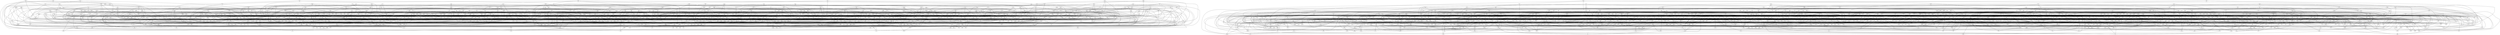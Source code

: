 graph {
bdq  -- { hfr lnm }
rfq  -- { jph lqj zrv }
vnm  -- { zkl bvx vcx vqt lzp }
ptj  -- { pqq }
vvq  -- { tkd xxt }
kqb  -- { xmj }
gdh  -- { lzf qmj vgn frn }
gsj  -- { ttz pns }
jfk  -- { pfp xbf dqp }
scc  -- { xzd kzb czs }
fft  -- { ggl jzl fvv }
rzx  -- { jqt }
mqn  -- { jtb xbl }
svf  -- { xpq zvv fpj fkv }
mgd  -- { kxn }
vzt  -- { dmx mpp fxf bss flr }
rnh  -- { sjv hlm vsf gnj mbz }
rdn  -- { crr dzr ljz }
pjh  -- { lhj jlj }
cgx  -- { vqb gdm vzs jdg }
dtb  -- { lkk hqf zqn }
pbb  -- { dtp cdp lfp }
pvv  -- { jzd tjz }
qnk  -- { hzp }
kxr  -- { kqz gpx }
vcr  -- { hld cns mhx vtd }
hrk  -- { rjf pmv fcb }
jpt  -- { nfg }
znb  -- { gsc fcv }
tnc  -- { snk rck smc lbj xlg }
rmr  -- { jhq tph pbk dbp kmz }
drr  -- { fgm sqq }
dbp  -- { mzp }
vfl  -- { dtp mpz lnv vpl dnk }
cph  -- { dmv }
jhq  -- { rsl xhm dnh }
vhr  -- { djz }
tqx  -- { pjh qtz mzp }
dzx  -- { fzl }
bkn  -- { llf vpl tkd }
qcd  -- { zpt }
ddx  -- { rjq rct }
msb  -- { pxx fvv }
psn  -- { spd vcn bjn zzh dlg }
sdm  -- { gdh xhs mqg hbq pjn lhv }
ppx  -- { bqg hkk glj qzh }
ksm  -- { hjc }
csd  -- { rsl tnn tlb }
kqz  -- { ssq }
hfd  -- { xhc vjj xpb trh }
bsk  -- { vqf klq rlk rzn rnn }
vnq  -- { mzc nrz }
mlj  -- { qkp }
fzr  -- { fzl qgh grd dbn }
xzz  -- { vtr }
qmp  -- { slt pvm zsz }
xgm  -- { ppz }
vhz  -- { ndf }
//tjz  -- { vph }
cbv  -- { vng vrl ncg kdt }
rbd  -- { xhd fqn xkz tfk }
jqs  -- { kxg }
dzj  -- { zgj }
sqq  -- { kxn xgd qqr }
pvz  -- { vph ssx }
qbs  -- { xqt xmg jdp }
fxf  -- { hxh lzq }
zgr  -- { tpd qvc glj ckn }
dkl  -- { jhz bss qsz }
trr  -- { sjh qgg djt xgm }
knp  -- { tlm lxh }
dgr  -- { mgp }
xgp  -- { dbl szm jvc }
zqz  -- { dxr pts chl }
qhz  -- { hgt kgv xhd rjm }
vkl  -- { qgm rzm slb rxh }
jrn  -- { vzq }
grl  -- { grb qrx hbq fkt }
bmf  -- { znz mqv }
zhq  -- { xrh clp }
mgp  -- { fsz }
pdf  -- { kxl plc }
kkf  -- { tmk hrp hqf xbk dkq }
fnt  -- { gvf }
bmt  -- { vgp hqx vqq }
crh  -- { sbm tkd }
qvp  -- { lvt fdv mkb }
zgq  -- { hxh qst dss }
bzv  -- { dcg jdp qps kxl }
thk  -- { hpk }
pfp  -- { xdc }
qtf  -- { znk nsv gfh }
dmb  -- { pdc dqs pqb czn }
qmb  -- { tmq }
vgc  -- { zmg znh dbn zrk }
fpf  -- { gkh zfz qcx }
xll  -- { mlj jzr djr }
bxk  -- { vfs djt }
rmn  -- { qlv }
frr  -- { jvm xzp crl kxf }
lfl  -- { mvq xsc nln }
xts  -- { thh }
fbj  -- { ctq }
hkf  -- { sqg }
flk  -- { xzs jhf }
jll  -- { gnz dfd }
fxd  -- { nrz }
dkj  -- { lpr }
nsz  -- { sqp zjf jtb tnb }
cvm  -- { jtt bsp }
njk  -- { jbd lxh mjm }
kmz  -- { gfl }
qzq  -- { qzj vhr }
trq  -- { jvc }
qmt  -- { jfj vqr bjl }
slv  -- { xzd }
bph  -- { cfj tmq }
kpg  -- { vsx jdp jpt }
gkl  -- { cnn lfv }
msn  -- { znd csv hmg }
vbp  -- { jhn bcq hmd }
slq  -- { xfl sqg sgb }
ktt  -- { jjg }
zhk  -- { ggn lvs }
ncr  -- { knd nkl hfr tzg }
glt  -- { gsj jlp bcn ltd hfd rjq snt }
qkf  -- { qlv tkg hlx qqn }
klt  -- { crr tbd ssq }
dfm  -- { smb bjb }
jdg  -- { ndf txm vfx }
kff  -- { mpp hbz sjh kkg }
brm  -- { ssl kxg crr }
ssl  -- { zpt }
cml  -- { ggf pts lvm }
sdf  -- { gfp xlg jdf }
szq  -- { vfs vsx }
tkz  -- { kpg cfj rtz jmj }
jph  -- { jcj }
qmv  -- { szq zvv }
djv  -- { rgg zlc }
lfp  -- { srq rfs }
ttm  -- { vgn lhh }
mhg  -- { bps jdf ggl bcn }
fhm  -- { hlh nfv jzr hrp jxh }
ggr  -- { lgz qlc nvd tkg dnh }
rvq  -- { nlb crq }
ptc  -- { fms kqr }
pph  -- { rgc vls zmg zqz }
kjl  -- { bcq }
kgm  -- { pzf }
gsc  -- { hqc }
sqt  -- { vqq qck klt znk slr fdv }
kqr  -- { jmz }
hfx  -- { mqv jrn }
jtb  -- { tcs }
gqr  -- { ljq zvs xzq kmv }
ttl  -- { qbj glm dzc djv }
vgg  -- { qtf pph }
hdj  -- { kpf gkt pgf lzq }
fcb  -- { pxx lcs }
qgn  -- { tcs }
vdg  -- { zrt }
sxh  -- { fbc xdm gdd }
drj  -- { txm fnm gdm }
xqf  -- { vpl brj tmk drz }
zdl  -- { mmj }
glr  -- { ggf }
xjf  -- { tnt cnz ltd }
nbt  -- { ffh jcm }
hpv  -- { cps }
bfh  -- { fls lqj }
fbz  -- { xzs }
ccn  -- { gql dkq jhf }
dhj  -- { dnv cbp }
lpr  -- { hlx }
lqt  -- { fjr phn thk }
vpl  -- { kqr }
pdd  -- { qlc zpn kcq zkd }
ldh  -- { rdq fhc }
xzp  -- { pdc pqq }
phn  -- { mpz jhf }
zvt  -- { mtk txm tjt }
lfs  -- { kkg }
vxd  -- { jkd mqn lzf }
kmv  -- { hlm cnn jnz xxt }
gfl  -- { xbl hmg jgl }
tfx  -- { qzr lgm cph vgr }
ccz  -- { mcg bbg }
hvh  -- { qps }
hrp  -- { bsl jcj }
gxd  -- { cvf skx }
lsl  -- { brr }
qdh  -- { vkn cfg }
zxx  -- { bbd gvv hpv lzp xsc }
fpv  -- { fdd sbh nvr }
nfg  -- { tcf }
zkf  -- { bct }
tzg  -- { bjb dnh dkj }
kbr  -- { tsc nkx zst znd xhm }
ppr  -- { nrp hqb smf bbg }
kjs  -- { rjm vfx jlm }
jtn  -- { xgc }
fzs  -- { npc hcp szc }
slr  -- { bfg xsj dlg gdd }
vkx  -- { qmd zdh xgm xgv qnd }
rvf  -- { hbl cps jhs dtg }
kfz  -- { svf rzx jrn tnb }
dfd  -- { cfc }
vgk  -- { pqp }
zdm  -- { jgl tcr }
hvl  -- { zxt }
ztp  -- { zgj ltp hgm }
xjq  -- { plc pvz hbb sbg gkt }
vkc  -- { qmb mgp fpj }
zrv  -- { sbm }
cxl  -- { mpm tcs }
xhp  -- { vgr qlv lxp hld }
cxf  -- { jhn flr jqj }
ctq  -- { qqr fhh }
qsj  -- { stm mzc kks qgn }
pxv  -- { zfz mrv }
sqd  -- { vsx hlx hnc pdh }
zjf  -- { mtc }
sxj  -- { mmg mjj ksd hfx kdt }
msm  -- { cps gpq lmd mjp }
ghz  -- { ksr dkc zdf bqg fxf }
vzs  -- { vqb kxf }
vxp  -- { hjc ksn }
lgg  -- { llp crl }
vhv  -- { vqq gsc qrd }
jqq  -- { kjp jcm nxk rrn }
gxn  -- { cdp brr }
vdl  -- { ktl bmd djb }
jkx  -- { hvb xjb bqm fbp dmf }
qgm  -- { hnp }
rgj  -- { ktl dhj ncv }
kpn  -- { jrb cfc }
dgm  -- { vvh mxp drt }
bgj  -- { glr crh zvt vqg }
rrl  -- { jbm zzp rss ngf }
hmf  -- { pnv bjl trf qgc }
nvc  -- { bmd }
cvn  -- { gmx mtk }
hlh  -- { dtp }
jfv  -- { dqv jhm ckn gqk sks llz }
vqx  -- { rjp pzf pns ccn }
zvz  -- { lcg cng csj czm }
ztn  -- { jbd xsb vxp }
nlb  -- { rhr pjg }
fqm  -- { ggn kgg lnr }
dcf  -- { ksn }
mtg  -- { rjj mbk tff gkl }
mjs  -- { ksx nmn dhc }
tff  -- { jjr }
kkc  -- { rbn kfj }
vqt  -- { rxz vdg gvf }
hpk  -- { qkp }
lvt  -- { nqp }
csz  -- { drt fxn rsl }
rqc  -- { bxl xvx jrt xjf }
tfb  -- { jnz czn gfg }
vrz  -- { mdx fdd ksz hmg }
xfb  -- { pqp }
prn  -- { knp hqc vqp }
vqg  -- { qcd ttg ddg jdl }
rrt  -- { lhh qhh ztj kjl qsz }
dxm  -- { flk szb cnn pzl }
bjg  -- { hrk ggn bps slv }
xkx  -- { gzx zzg }
rhz  -- { fzr gks mfn dtd jlm }
lmq  -- { cfc cvk bbb }
jss  -- { dnk gks kfj }
xpq  -- { plf vbp }
bgp  -- { bmd cbp }
jhn  -- { czg }
mmr  -- { hjg crn }
jzp  -- { lfs qdh vph }
tgg  -- { jmz jdf }
rfs  -- { gsc }
kxf  -- { xth llp }
fcl  -- { jmz jhf jdm }
hjr  -- { czn gvm hln sxq qnf svp }
mpp  -- { qfh bss }
klp  -- { dzp fvd jpt zrt }
dvj  -- { vgk ksx gdt }
lrj  -- { ptc tcj nmk thc }
cmh  -- { qhf mpg tcr }
xjs  -- { cjd sdt chh mpp }
fvl  -- { gct nmk }
ngf  -- { gfh }
mcv  -- { zcx qdh smb }
jvf  -- { cvf hbb }
czh  -- { bnn kjs thq trh vqq }
czq  -- { fls qkp zrv hmh hkm }
xjb  -- { tcf }
sln  -- { znk kgg }
hxb  -- { xsx mjr tlb }
xdc  -- { pjh }
xzq  -- { qmp dtd }
tnt  -- { zmg pzp cnz }
tlf  -- { vpp jlj bcq jsh }
jhp  -- { pmp nvt hzp }
mmp  -- { fft pxv jlb }
sjv  -- { xts fhf }
flx  -- { lfx dsd kzn rdq }
kfd  -- { mjj jjn rmd xkx fdb }
npn  -- { vdl bjl fms }
csj  -- { mnl }
ttn  -- { zgj }
gpl  -- { gqk mxt tcs }
ggc  -- { rxm qkp xnc ptt }
qzh  -- { mzc vcr vdd rbj }
zpn  -- { rsl dxb rhl }
pth  -- { vqm lmd kds jkd }
qgr  -- { dhl qjb }
kfm  -- { bfx kjl hgh mqn }
zmg  -- { xzz }
hnl  -- { dbn sxh }
rxz  -- { zst dcg }
pnv  -- { njk nmn qzq rdn }
jtg  -- { hst lxh }
tmq  -- { vvh }
mqd  -- { dlr rrt vgn pgt xfl }
txc  -- { xzs }
pzn  -- { pts }
vgp  -- { xhd }
bsf  -- { rsd smn kkc gvm }
kbm  -- { hnc hpg rzc }
xfq  -- { rtz }
vqz  -- { lpr mvf rmn }
dmx  -- { czg lzp }
gdt  -- { djz }
ggs  -- { jvf jzp nqz }
smt  -- { cmp lgz qfh }
bft  -- { jlb bfg }
jzd  -- { qss }
nms  -- { pvm xmk fms }
rkc  -- { qxb tvt bnb rpc }
fsl  -- { xxt xvk }
jkd  -- { hvl }
hgb  -- { xbl kmz pmh }
qvt  -- { hbb dnh pqh }
ddj  -- { hmh qgh bqd }
xsx  -- { gfv ztj hcp }
fhh  -- { vfs }
xbj  -- { rdj dtb lqk bct }
fsr  -- { xcj nvc jxf lxh }
kks  -- { hjg sgb xmg fvd }
zkd  -- { fkv }
prv  -- { jlv fcb qnf }
pbk  -- { hhq bvx vsz }
tcs  -- { mhx ckn }
jdl  -- { vjb xfs zkf dzj }
zcs  -- { flr vsv vkq szc }
rql  -- { rgc xfd rjf slv }
qct  -- { xfl }
tzf  -- { hld bfx dlr }
dmh  -- { pnc lfx }
ckr  -- { cng lsl gxn brj }
hbl  -- { jgl }
pgg  -- { rjj vls glm zbj }
lqv  -- { czg tvm kqb zkl mbs }
rbj  -- { khz xdx jqp }
sjg  -- { xts vqp nsm }
tjt  -- { jxh clp vqr }
hvb  -- { bvx lpr vdg }
bnh  -- { jzd zdl bnb }
dmf  -- { smb zvj kxn }
trf  -- { bbh xth rgj }
rkr  -- { lhj jdp mpm gqk }
mbz  -- { hqc jdm }
rnx  -- { qzr cfs }
xxg  -- { dsd qps nlg mcv }
vqr  -- { jdm ttz }
zzg  -- { pdh gcq }
hgt  -- { jqs pdc }
zrf  -- { jqj xvl lsp llz }
vxb  -- { lcg ssl }
pnr  -- { jcn xqg mdj mfn }
vsf  -- { hjc xzd dcf fdv }
kdx  -- { pqb dzj tmf bfg mrv }
vdd  -- { vkn plc }
sfb  -- { fhf }
hvz  -- { bfh hgq zbk }
xln  -- { dpp cnz mgx dqc }
ckg  -- { vfj hdf glj hgb }
mbs  -- { dll pxp }
bmh  -- { pdf jpv fxn jbl }
zbq  -- { rsd kgn hjt }
nsv  -- { lgg ttn kgm pzn }
sks  -- { hhq vtj }
xvx  -- { pdc svz ddk }
xfd  -- { tmf }
vqs  -- { cxf bdk nfg }
zsz  -- { fpk xhh vsk }
vcq  -- { ncv fjr }
pdg  -- { mcf mlk zpt lvs }
mjl  -- { pjn zcx szm }
tpd  -- { kdg rtz }
hnp  -- { hjc }
djb  -- { ksm csj }
xnc  -- { dbn }
rnn  -- { fdd rzn }
rjq  -- { hlh drg }
bxl  -- { jbd }
vpq  -- { czn gbc }
crz  -- { pkg cth }
vmg  -- { pzf }
zcr  -- { rmn zgh hcv mmr }
zbk  -- { mdc gxn gnj }
mjp  -- { cph fsz }
kgn  -- { knp jlb nrs }
mkl  -- { mpl fsl rct }
trp  -- { srt cfs tbb dgm }
vgr  -- { jsp mzp }
lsp  -- { rzx mhx xvm jvc }
sqp  -- { tgm qqr }
jvx  -- { mmr hcv tsq lrc }
qck  -- { dcf mss lvs }
jrf  -- { xps rpc }
npl  -- { ltp lkx pbb jmr }
qgg  -- { znz sgb cns }
xrh  -- { lcs }
msp  -- { dbn xzd bnn }
mss  -- { sfb dzx }
vls  -- { mpz }
gmq  -- { sbq rgg ttn }
rjf  -- { gpx }
krp  -- { ppz qqn cxl cdv }
xhf  -- { fzl zrk rct dnv xfs }
rmt  -- { mkm kmz kjl hxh }
ggn  -- { ktl }
zst  -- { npc hlx }
zlc  -- { vfx jbt vqp }
tvm  -- { khv fdd }
czs  -- { vhr xlt }
mfn  -- { jqs psx bcp }
hcf  -- { fsm pqr fhh qjb qpj }
kbc  -- { fbj xrd tsq flp }
zgh  -- { cps ksr }
jxk  -- { rzx mrk xvl rpt gbd }
khd  -- { zjf vsz rmn }
jmj  -- { jfk bpt sbg fvn rnx }
cdr  -- { grf ddx lvs kdx }
hgh  -- { cfs ckn fvd }
hds  -- { rxm kbj hdv vqb jxh }
fjr  -- { hrs flz jlb }
dvf  -- { czj zkf hjc slr }
xxk  -- { vfh }
zdb  -- { psx szb mcf }
bsm  -- { txq qzq mjd }
dhc  -- { vvq mss hkm }
xmk  -- { txm }
ddg  -- { xlt }
qps  -- { bbd }
crq  -- { hbz znc bjb rxz hbl }
gpx  -- { hqc ksm }
lct  -- { xlg bps sxh gmx }
brr  -- { psg }
fmx  -- { gbd rdq }
gkh  -- { dpn ttf }
vzf  -- { vsx }
dzc  -- { vhr phn }
bgn  -- { klc gct }
mpg  -- { hff prm }
rvd  -- { xfq sjx xjs rjh }
bfs  -- { rzm lvl dtd }
spx  -- { dgr cph rsl qfk xgj }
tcb  -- { dmg pxp }
ctl  -- { prm fkt nrz fpv }
ptv  -- { dnh mvq dsd qmv dgr }
qzj  -- { rqp fls }
gmx  -- { mnl qnk hlh }
tnq  -- { tmf }
mfs  -- { vfx }
dxk  -- { bbm jlj vng jqp fhc }
vcm  -- { gfg ssl sbq }
fpd  -- { mhp dkt nqp zbj hqx }
zxf  -- { mhr znh lgg fxz ckz }
mzf  -- { gbc ndf slt qnk }
vcn  -- { gdm dnk }
mdq  -- { qnd zdf dlr }
ldl  -- { pgf mpm }
hqb  -- { sdr ghs gxd }
lrh  -- { trq mkm lzf dsp gfv mkg }
tlb  -- { hkf rdx }
mlk  -- { kgm }
dxr  -- { cnk }
bjn  -- { jph bqp }
mbk  -- { tzc ptj zbj }
hhn  -- { ksz rpk pgt fmx }
grd  -- { jfj }
xvk  -- { mtk clp bgn zvt gmq tld }
knr  -- { pxv scm mkb psx }
gql  -- { hlh jlm }
qvc  -- { ccz hpg }
hcp  -- { qmd }
pvm  -- { mrv qtr jjr }
ghb  -- { qhh sjp }
kvc  -- { dhq pxp vhp dmh }
nqz  -- { gfj }
tzd  -- { zfz fvg }
jlp  -- { ffh }
kgk  -- { xsj mdc mlj }
tph  -- { vnr szc }
rck  -- { mtk zdl zzh }
hvn  -- { hjg hpg }
hgm  -- { dfp mjm }
dqc  -- { bzk }
xvd  -- { rsz rck dtd }
fvn  -- { zjj lls }
rmx  -- { pzf pdc mnl }
lvl  -- { mjd jmz lnf }
rxh  -- { hnl rjm xmk }
tjk  -- { rjj grf psx hpn xfb }
nlg  -- { rzh fxd fzs }
mjd  -- { pqp }
fms  -- { kbv }
kcq  -- { cfg tmt }
rdz  -- { mpg bkr xxk jpv }
xtd  -- { fnv xbk fxz njk }
bng  -- { hlx jkd vqs }
rdx  -- { csz bxk zrt }
tmm  -- { pdh bdq vzf tcf }
xsb  -- { gxt jbt }
vht  -- { tvc txm mss cvm }
mvg  -- { pcs bqg lzp dkl mzb }
bns  -- { vkq vsz pvz bjs xrp }
rsd  -- { fvg sln bcn }
qtr  -- { xfs srq kgg }
bbg  -- { ncg }
vrh  -- { xdx txv fdb lpv }
lbr  -- { jhf ddk gnm gks }
lrc  -- { vqz bcq jgh bmf }
pjd  -- { tkg gzr gvf qgr sjk }
ptt  -- { zgj }
glm  -- { xzz tff }
xmr  -- { kqz }
hqs  -- { zzg qsz jkd pcc dbp }
qqs  -- { msb ztp jhf xmr }
hvm  -- { jbt dzm lnf tss }
lxp  -- { npc }
fzq  -- { zcl tmk nsr qbv }
hbb  -- { qps }
sct  -- { pmh mgd }
slt  -- { lnf }
dqs  -- { rxm }
qrx  -- { ghb rsl jfm }
lqk  -- { vgp lkx }
rgz  -- { zkl }
qnb  -- { qps tlt dcg dxh }
jdp  -- { vkn vtj }
nnk  -- { vgp }
rpc  -- { kgg czj }
pns  -- { dcf ksn }
sjk  -- { zjj ssx flp }
lcs  -- { hjc }
jsz  -- { dmg pdf smf }
mxb  -- { gck rmd }
pvg  -- { jrf hgt bgn srq qrd tqp }
kdt  -- { rhl zdh }
rbn  -- { vsk }
vkj  -- { zzp dqc ksx vmg }
dpn  -- { dlg gfg }
thc  -- { nmk nfv }
hpd  -- { bmd sbv pgg vhr }
qnn  -- { sqg tbb svb qhh }
fnm  -- { rzt gnj nsm }
lhv  -- { fkt kzn fgm }
nxt  -- { nvd dfm hvn tfx }
rmd  -- { kqb bvx }
jlb  -- { qgh tjz }
pjg  -- { jhm }
klx  -- { ttp xnv lkx djs }
tbd  -- { mhp txc }
tss  -- { vsg dnv }
jbl  -- { vzf rlk qpr }
tgk  -- { zvh xrh tsn }
pcs  -- { bbm gfj }
clj  -- { pqq qzp rxh hvc vxb }
fdk  -- { msn pcs tbb vxd cqj }
zmn  -- { zvh ltd mvp nns crb qzj }
zgc  -- { zbk rzm dnj }
sql  -- { mgd qht mvf }
spd  -- { jfj ndf }
dtj  -- { bnb lxh }
hjt  -- { rct }
txv  -- { ttc }
dgz  -- { vzq tpp crz gbd }
brn  -- { mpv crn dhq qmb tvp }
pts  -- { tjz nsm ktl }
tcr  -- { vtd }
qfk  -- { kdg bvx }
dll  -- { dxb jsp }
dsp  -- { hhq }
sqh  -- { lft frm ptc vhg }
jfz  -- { cns zqb xsc mjr }
tnn  -- { pjg rzn }
czm  -- { ffh lqk ksn }
qvs  -- { pdq dtj ccc dzx }
sbs  -- { lhh pmh jts fsz }
fqn  -- { hjt zhq xcj }
bbm  -- { cfg }
xgj  -- { dtg btd fnt }
hrs  -- { tgg pzf }
mhr  -- { nkh nzf mcf xfd }
ggk  -- { bzk vpl ttn }
hlt  -- { kpf qxc dmg }
xnv  -- { xrt hnp drg sfb }
ttf  -- { txc vjj }
vqq  -- { kpn zkf gfh kqz }
cqh  -- { jzl czh vnj }
nkh  -- { zzp xts txq }
vnr  -- { qht jpv }
klq  -- { vvh }
zrk  -- { dnt qgh tzd }
vjb  -- { rbn tnq }
kdh  -- { skx mpp bbm jvf }
hxk  -- { slt nmk vxp ddj }
mzx  -- { mrv rqp sbm }
drt  -- { fdd ptd }
tsl  -- { sqd ktd lfs dxb }
nsr  -- { cxz ttp crj }
pkc  -- { frn lgm xgc }
kqt  -- { dzm xfd jzr tlg }
rrq  -- { tfk rqp qtn lsl }
dxb  -- { bkr }
rtd  -- { qkk cfg jcq bdk }
rhl  -- { xbf cjd }
jdn  -- { xgd prt lhj }
thr  -- { phc zrv rgg bxl }
fxz  -- { sbm }
nkx  -- { vnr tcb zqj gbd xmj }
nlk  -- { sjv gdd mbz }
xth  -- { cfc }
qhf  -- { jqt dmg }
xdx  -- { vkq }
rdj  -- { xhh cfc hzp dlg }
mzb  -- { vvh dtg tpd }
chj  -- { jnz fvl phn vsg }
cnz  -- { rqp }
bsl  -- { dtd mmj }
vnj  -- { mlk xpb lpq crh }
rqv  -- { vtd vgr pjg zvv }
sjx  -- { dxh pfp bdq crz }
xkz  -- { txc djb khj }
pkk  -- { jmj vsv tmq xmj }
xgd  -- { fxn mjp }
tcx  -- { qxv fxn frn qvc }
xhh  -- { gsc jjr }
zvj  -- { xmj }
rgc  -- { jzr }
lfx  -- { lzq kdg }
hmg  -- { jjn zpn }
snd  -- { nzf dzm }
ksx  -- { thq }
hqx  -- { ssq }
snk  -- { rgc cnk tnq }
rgg  -- { hln }
ttg  -- { nvc vmg thk }
qdc  -- { jqt }
xhc  -- { bzk pmp rss }
vmd  -- { mxt }
ctg  -- { hhl rgz flp btd tbb }
gvm  -- { jbd }
tdp  -- { nvr pzj }
jtt  -- { jlp vjq fls }
hgk  -- { tvp hvh qmb qdc }
jfh  -- { gvv jvf fdd lmd }
pqj  -- { pmv pzf srq mrv }
kjj  -- { fsl djv kxg zkc }
fjs  -- { vpp }
tfk  -- { vsg drg }
vfh  -- { mqg bqm }
xlg  -- { zgb gdt }
tsq  -- { sbg }
dkq  -- { tkd ddg }
pzs  -- { jmr jjg pqp bft }
znh  -- { brr zvh }
txq  -- { mgb jdf czj }
mmt  -- { slb mss lkx }
gnj  -- { bnn }
dzq  -- { fxz txq fkn dzc vgg }
msq  -- { zxt xmj nfg gzr }
jls  -- { snb vfs svb xqt }
kpf  -- { gfj }
rfj  -- { ptj lsl tqp tlm }
dkm  -- { dll hdf crq pjn }
sjp  -- { bkr }
lkj  -- { jjn jmj jbl vtd }
pzl  -- { nxb gpx hpk }
zkl  -- { mgd sfn }
gbc  -- { bqp nsm xqg }
rlk  -- { tnb nkl }
bcr  -- { vmd gnc fdb }
chh  -- { zjj }
nqp  -- { vpl psg }
nxb  -- { kxf jlm }
xff  -- { xjb dfm cjd gnc }
fzp  -- { dqp cps hmd }
vvk  -- { sks nsz czg lfb }
pkm  -- { zxt qdc jcq }
xdm  -- { jrb }
snt  -- { mbg tvc mlj }
vfx  -- { hkm }
jgh  -- { qct plf hpg mgp qlt mcg }
kvn  -- { ltp cfc lvt psx }
qlc  -- { jlz }
cdd  -- { clp pmt npn fpf jzl }
smf  -- { qpr znd }
gkt  -- { bfx }
vgt  -- { qvp bnh fhf rlv }
svb  -- { zqj }
bpp  -- { pqp dzj ttg pvm }
ndq  -- { trh hvc pvv ktt }
ptr  -- { xgr tpp gkt xxn }
tqp  -- { rzm }
hbq  -- { tqx zdf }
vzj  -- { fbz gfh ddg dzs }
rjm  -- { pzf qkp }
hmh  -- { dfd }
lnm  -- { jgl kkg }
cpz  -- { lqt csp vhz jrb gxt bsp }
lbj  -- { thc grf qgc }
dpp  -- { lnv }
dbl  -- { bqm lpv hqz }
flc  -- { fdh ttz msp cqh }
ljn  -- { smc jxf vqq vnj }
xfs  -- { tnq }
lls  -- { pnc qhh }
bxb  -- { fdv ztn vht jfj }
xhs  -- { drr dsp jvc zgh }
dnk  -- { mkb }
lfb  -- { htg jsh qhh }
hdp  -- { pzr jfj vxp bsl }
ldn  -- { srt qmv khd gpk pkg zgq }
tpn  -- { jfz xpq qht jsz gzx ljk }
hss  -- { snd vmg ngm }
fxn  -- { pcc }
gsr  -- { xnc bnb nbt hln srq }
jvc  -- { skx }
hlb  -- { fdh gfp bcp kxr }
gfv  -- { vnr tpp }
tgf  -- { gvm tjz gql mkb }
rss  -- { ffh }
qss  -- { cfc }
qbj  -- { xhf rnh }
smc  -- { jzl }
ncb  -- { vcx mrk vqs }
jjg  -- { hgt dnv }
qxc  -- { xdc }
jts  -- { prm }
zdh  -- { qpr hld lzf qfh }
jvm  -- { hgm cvn }
tvp  -- { plc hkf rvq }
svp  -- { snd ttn bbh }
rjh  -- { fpj ghs hvl }
sdr  -- { hpv qqn }
tsc  -- { mjp mdx vgn }
gqk  -- { ncg }
qsz  -- { xfq }
pqh  -- { hhl rzh bph }
xgc  -- { jgl nrz }
rnj  -- { pxp qxc xfl vdv }
ssx  -- { bbm qkk }
gcq  -- { vmd tmq kxl }
vsz  -- { fgm hfr }
sxq  -- { jxf tzd fqm }
pfl  -- { qct tlt zcx }
bqp  -- { qss }
zqn  -- { vjj fdv }
mgx  -- { lkx }
llb  -- { ttn cvn rfs bgp }
nns  -- { hgq hpk vzs }
mbg  -- { mgb rfq xrt }
vqf  -- { mqv cfj hhq }
rpt  -- { hkk fzp msn }
mmg  -- { xmg slm }
bnn  -- { vjj }
fhr  -- { rlv xxl prv kvn ssl }
qxn  -- { qbs lfl ldl slq }
srx  -- { qdc nvr mbs nql }
fld  -- { sqh fbz crr svz }
drc  -- { xvd kbv mvp bnb }
grb  -- { dss tmt xfq llz }
fsm  -- { vzq hlt jkd }
vqm  -- { zvj khv fbp qnd }
mcc  -- { fbj tmm fnt }
mgb  -- { lfv }
fhp  -- { ljz cnn zdl qcc hst }
bbc  -- { mxt qht txv }
bbb  -- { mfs hcz }
lmx  -- { khz xqt xfl }
fvv  -- { llp }
dkc  -- { bdk tvm kxn }
dhg  -- { ptt pnv zmg hkm }
bjs  -- { flr jcq mtc mnq }
kfj  -- { lvs xlt fqm }
mjj  -- { fxn hdf }
pdh  -- { vmd }
fcv  -- { jnz gbc kxr }
ddk  -- { tqp zhk }
qtn  -- { nmn dqc sjg }
tpf  -- { tkg dmv prz mgd }
cnk  -- { kxg }
mpl  -- { txc dzx }
hst  -- { xdm }
pmp  -- { dnj bmd }
jnq  -- { csj ngm qgm zdb }
qnf  -- { gfg }
xfc  -- { flz }
mfm  -- { zkd vpp txv }
xqv  -- { pkg hqz ncb vzt }
rcx  -- { xdc gnc bbm }
rlv  -- { drz mpz }
vfj  -- { rnx }
xfr  -- { phc rrn pjf }
mds  -- { mjl ghs vdv rhr pkc bxk }
gnd  -- { ksn crm jhp }
rhr  -- { zdm }
snb  -- { mpg tdp dlr }
pdq  -- { klc xps txm }
nrp  -- { zqb bfx hdf jjn }
bjc  -- { qmb pgf bgz xpq zjj }
pqb  -- { mbz }
cvk  -- { vjb lvm spd }
bqd  -- { dzs }
dgq  -- { hdf cvf sct tpd }
jsh  -- { znc }
ksd  -- { dmf rdq qvt qnd }
jtq  -- { jhz vfh csd mdq }
rkl  -- { kxg bqd zpt fvl }
zdf  -- { prx }
sjh  -- { dmx kqc }
pmv  -- { ngf zpt }
csp  -- { qrv djs }
qcx  -- { zzh gbc gkl }
ffn  -- { czs xfc bft fhf qxb }
tld  -- { jmz dtj }
qzd  -- { lhh znz }
ppz  -- { hmd zxt }
tnb  -- { tcf }
mdx  -- { kbm cth }
mqv  -- { vsv }
dqk  -- { slm kdp jpt dhl }
tvc  -- { cnz sln qgc }
ggl  -- { dpn pdc }
mpm  -- { tmt ksz }
crb  -- { bmc bfh kgk lpq }
vsg  -- { mhp lcs hst }
lqj  -- { qcd }
cxz  -- { ksm lnv }
vhg  -- { vqp fbc rgc gks }
sbq  -- { jdm cml scc }
hlm  -- { xrt }
shr  -- { gnd gnm hvz csp qbv }
cth  -- { dnh }
hdv  -- { fvv vcq jrf }
prt  -- { ttm rcx dmh }
ttp  -- { scm hln }
pzj  -- { kdg vcx xrp }
ghc  -- { rzt vdl }
mdj  -- { qnf xmr vpq jll hnl }
crn  -- { mrk rgz }
dzm  -- { rpc trh }
xvm  -- { lxp jlj }
nql  -- { qpj ksr xjb }
dss  -- { nvd kdp pkg }
rhs  -- { drg bxl ptj tfb xmk }
svs  -- { chh qlt rdz }
dsv  -- { vkn }
cfj  -- { vtj }
gnl  -- { tjb mxp prm sql }
rjz  -- { nmz rss slv lkx }
hpj  -- { hcz vfl smn ttf zgj }
gnc  -- { rdq zxt }
zvv  -- { zvj qnn }
dzp  -- { ldh xkx smf }
kgv  -- { lnf fbc }
rfx  -- { hhl jqp sjp qct }
mvp  -- { pzn }
ljz  -- { bcp lnv mgb xpb }
qlk  -- { mqg ncg xrp bng }
hpg  -- { dll }
brs  -- { jbd xrh rsz ndg }
lkq  -- { dhl bbc ljk sct vrz sfn }
zgb  -- { vjq }
tcj  -- { ckz mvn tld xzs prn }
jrt  -- { xnc pts fgd }
zqb  -- { ldh }
hvc  -- { bzk nrs }
vhp  -- { fnt jfm vsv rnn }
hvp  -- { ktt mvn ghc }
glj  -- { lxp }
dkt  -- { bkn mzx vls }
frd  -- { thq bsf mpl hgq }
kds  -- { cxl jpv sdr xgc }
mnn  -- { xsj glr dxv fdh npn kxg zbk }
tjb  -- { sgs tzg }
vlk  -- { dhj vsk qgc fgd }
ljq  -- { nfr jsk cdd }
nmk  -- { dtp }
fpk  -- { vjj }
rbq  -- { znc ttm ksr jvx }
rrn  -- { zkf jlp }
jrx  -- { mpp vhp qkk gxd dsv }
lft  -- { dqs xbk clp zvh }
tvt  -- { tss ptt qrv ggk bmc mlk }
xgr  -- { fnt glj }
jmd  -- { stm jlj dgr xqb }
bbt  -- { xcp fhc lzq tsq }
tlt  -- { fhh fgv }
zcg  -- { nfr nbt bbh }
nvd  -- { qjb }
qrt  -- { dnj hpn slb gdm }
xbn  -- { jjn rzh cdv }
dmj  -- { bbd pfl qgn mxb }
ldj  -- { qhf qbs gpl vzf }
gck  -- { rgz jqj tzf }
bnf  -- { mxp mrk }
sbv  -- { fbl nnk }
rvz  -- { fvd qgr jlz dgz }
jsk  -- { ggf rgj pbb }
bpt  -- { flr lmd nqz }
qxv  -- { hbl xgd ctg }
xgk  -- { bjl znm mgb jtg }
pqr  -- { zqj qzr }
qzm  -- { zdm crq trq fxd }
dxh  -- { vzf }
gfp  -- { tbd bfh }
gct  -- { lvm }
jfm  -- { cph }
tbc  -- { hdf lmx vzf }
qpj  -- { tnb }
vrk  -- { xcj tzm hst qvs }
szb  -- { nxb }
lmg  -- { bmt vjj nrs fnv frm zhk mhg qgm }
mhp  -- { gct }
mdc  -- { fms dzs }
rfc  -- { vjq kzb rgj xzs hmh }
tkk  -- { chh khz nlb }
fzk  -- { nsr hkm cng }
crj  -- { fnm vcq thh }
csv  -- { jsp }
qzr  -- { jqt }
dln  -- { vvq fcl mbz zzp }
fbl  -- { dcf dtj dfd khj }
mkm  -- { dfm }
znz  -- { vdd qxc mzp }
qjb  -- { vpp }
rsz  -- { glr nlk }
lcg  -- { ndf }
gvt  -- { ltd jcm znb vgt bgp nbv }
kqc  -- { tgm xxn lfx }
zvs  -- { xzz pxx }
xvq  -- { thh dxv cbp dpp }
lmc  -- { ttm bcr mrk jfm }
mrk  -- { xdx rdq }
ljk  -- { tlf mvf }
jbn  -- { trq ldl mpp }
hbz  -- { jhm pfp }
nmn  -- { kpn }
xns  -- { dkt cvn fdh hvp }
nmz  -- { xrh slt }
kzn  -- { jsp }
pzr  -- { bfs vcm sbv bjn nms }
skp  -- { zrk zbq crh mgx }
jpq  -- { ssx dkj jhz }
jqj  -- { xsx hvn }
dhq  -- { slm hvh }
lkk  -- { djz prn }
tdj  -- { rmx jcm lvt rjm qhz }
ztj  -- { rdq }
nkl  -- { mjj bbd }
qcc  -- { vqr smc kqr }
tlm  -- { mjm }
zjj  -- { xvl }
djs  -- { fvg tnq xfc }
xxt  -- { lvm }
tpp  -- { vkq }
kxq  -- { fjs xkx pqr mkg fpj fkv }
qcs  -- { mzc vdd vkq rzc }
prx  -- { xvl dtg }
xqt  -- { qqr }
bsq  -- { sfb lbj kkc znb dxr xfr qgh }
xqg  -- { djz }
xxn  -- { dmv cfj mpg }
nph  -- { vdv mtc vfh }
jxz  -- { xth pxv ljz khj }
xsj  -- { mvp vsg }
cxg  -- { kpf nqr bmf tph }
xmg  -- { csv npc fjs }
hnc  -- { vnq pjg }
bck  -- { hss cng ssq dvj }
jlv  -- { dhj xdm vgk dpp }
phc  -- { bmc qss }
gnm  -- { zzh bnh }
rpk  -- { rlk qqr lgm }
xhz  -- { jbm vhz cng ggf jss }
mqg  -- { hfr hqz }
khv  -- { qkk ksz }
xcj  -- { lfp hqx }
qlt  -- { qlv mrk }
pqc  -- { bjb fhc npr }
rjp  -- { xnv xrt kgm }
hkk  -- { bnf svf }
stm  -- { ctg prx qct }
qkt  -- { pnc tbc xgj rnx jtn }
tzm  -- { ghc tgg rzt }
rvv  -- { xsc plf gkt }
qst  -- { lgm jtn sqd }
slm  -- { ztj hpv }
dfp  -- { hkm mvn }
jcj  -- { mlk dzs rjm drg }
qrv  -- { vcn kfj }
gpk  -- { klq dbp sfn zqb }
ddl  -- { hbb rvq pnc svb }
frm  -- { xhd flk }
tgh  -- { hjt flz lxh }
vxg  -- { kcz bsm xsb kbv zhq }
ndg  -- { xbk gfh vgk }
jjm  -- { qzd vrh lls fgv jtb }
gzx  -- { vpp ncg }
slk  -- { dqs bfg rjj vsk }
xxl  -- { czj tff jtt }
dhl  -- { rzn jcq dsv dtl }
ccc  -- { rck xzp }
tlg  -- { rjz clp kpn drj vgg }
ncv  -- { tzd }
cmp  -- { fvn jhz hhl qsz }
lmd  -- { ptd }
dxt  -- { mnl grd hlm kzb }
crm  -- { xth bbh rxh sjg }
ttz  -- { dpp }
knd  -- { qbs qfh xhm jrn }
rlb  -- { pcc mdx mcc jdn }
rbv  -- { fbj mgd qpr klq }
fdb  -- { lpv rtz lzp }
ssc  -- { vff zgc ljn jbm }
gfq  -- { qbv dfp bqp fbc }
lpq  -- { zgb hqf }
kjp  -- { qbv }
ksr  -- { xrp }
jcn  -- { dtp fnv slb }
nbv  -- { gdt gkh rfq }
vff  -- { jhf hrs pqq mmj }
hmd  -- { zjf fkt }
fnv  -- { bqd cfc }
rdk  -- { xzq rzt rjf xzz }
jdm  -- { grd grf }
xgv  -- { sdt cth mgp lfl }
cbp  -- { dfd }
jhs  -- { hvh hfx ptd fxd }
nqr  -- { vcx flp plf }
djt  -- { csv dqp fgv }
dlq  -- { mjr mkm ghb tcr }
dnt  -- { lcs }
pzp  -- { xmr nvc xpb }
pmh  -- { szq }
pjf  -- { klx rpc sjg }
mvq  -- { qps }
rcn  -- { pkm xgm mxt ggs }
jzr  -- { nvt }
fkv  -- { lnm }
sdt  -- { jqp }
mfk  -- { nlg dvx dfm dxh mfm }
gbn  -- { hqf tzm djb sdf }
ckz  -- { kqr xmk }
jxd  -- { svs mdx xdx hff qlc }
gvv  -- { vfh hfr }
sbg  -- { xhm }
mcg  -- { lpv }
lkb  -- { szb ncv xps mgx jgc nrs }
zfh  -- { rxm lmq crm }
rtc  -- { rvv qfk pqc rhr }
tgm  -- { xbf lhj }
hff  -- { kkg sfn }
ttc  -- { bdk tnn xgr }
gxt  -- { dnj }
qmd  -- { qqn }
bct  -- { qnf }
pmt  -- { xfc bzk vtr nlk nvt }
qrd  -- { jjr pqb }
//pgt  -- { vkc lnr khv }
pgt  -- { vkc khv }
ggp  -- { pzn tgk zgc nfv }
htg  -- { vkq vph }
hcv  -- { vnq hnc }
jhz  -- { jsh }
dhp  -- { lfs bgz jts qgn rtz }
cmv  -- { kgv jll svz kzb }
hcg  -- { jtn kdp fjs vfj skx }
bgz  -- { drr kdp }
bnb  -- { kbv }
sgs  -- { tdp vdg tgm }
drz  -- { vxb jdm }
kcz  -- { xfb hgq dnv }
mkg  -- { ghs xbf mcg pgf }
gzr  -- { pcc }
zkc  -- { klc jvm djr }
ghs  -- { znd }
qtz  -- { hdf dll ccz fdb }
dqv  -- { jpq vfj grb jts }
shv  -- { cdp xfb pts cnk }
xlm  -- { dsv hxb kdg szm qqn }
jgc  -- { vpq lkk }
chl  -- { pvv mjm xqg }
pjn  -- { ctq }
cjg  -- { zvs lqj hcz fpk ccc }
flz  -- { lvm mfs }
qzp  -- { nsm zpt }
nfr  -- { hnp nnk }
jjn  -- { cfs jlz hqz }
qmj  -- { kdg qnn cxf }
djr  -- { lfv lnr tff }
kxl  -- { bbg }
kfr  -- { qzd mmg hbb fvd }
kdr  -- { qnk cvm dnk jmr }
jxf  -- { thk }
klc  -- { bsp rbn }
vrl  -- { xgp fbp pcs dsp znc }
pxs  -- { znz fsz hbq cjd }
zbj  -- { jqs nfr }
vdv  -- { fhc }
llf  -- { xnc fvg jbt }
gnz  -- { fzl hcz }
fdj  -- { ngf kjp vls bmd }
hhq  -- { ktd }
hpn  -- { jtg }
cdv  -- { htg vfs }
pfc  -- { jlm zqn mkl vtr }
hgd  -- { mvq dll kzn xcp }
fmg  -- { qzp zfh mmf gsj }
crl  -- { lcg tlm }
hjg  -- { mvf }
fgv  -- { rsl }
dqp  -- { zqj qpj }
dcg  -- { hkf }
vqb  -- { psg }
gzn  -- { qcd phc psg bzk }
fgd  -- { gxt mmj }
tmk  -- { xsb }
smb  -- { ptd }
nzf  -- { bps znk }
dmv  -- { ckn }
tzc  -- { xlt fpk bsp }
rzh  -- { bkr }
fbm  -- { hvl pmh hvn gfj }
xcp  -- { sbh mcg hcp }
tsn  -- { bjl jmz znm }
znm  -- { lnr bbb }
dzr  -- { xsb zgb pns dnt fbz }
vtr  -- { gdd }
mpv  -- { rzc sqp zrt }
//zkt  -- { gfq lfv hpn jhq nnk }
zkt  -- { gfq lfv hpn nnk }
zcl  -- { ddx hzp jph cxz }
xrd  -- { kcq xhm vtj }
fkn  -- { gnz gct psg fzk }
vjq  -- { bcp }
sqg  -- { lhj }
zvh  -- { jfj }
svz  -- { hpk llp }
thq  -- { hlh }
mnq  -- { cph bjb rzc }
jkj  -- { hff tmt hxh tsq sbh }
srh  -- { qzq lsl brm mvn }
dtl  -- { dkj pxp lzq }
pqk  -- { dll ktd xdx tph }
fcf  -- { tlg nmz frr qtr xll }
bqg  -- { sbh }
zcx  -- { szc }
qrp  -- { tkk vzq pjd pqh mxb }
mmf  -- { pxx pzn mmt qmt cng }
vvz  -- { ktd cvf mtc qqr }
llz  -- { jhm }
bcn  -- { kjp }
smn  -- { bcn jrt }
xqb  -- { nvr bxk npr bnf }
npr  -- { sdt nrz }
pqz  -- { sjg txm mjm thh }
mxp  -- { jlz gkt }
dxv  -- { cdp scm }
jbm  -- { msb zcg mmp }
kbj  -- { mrv xpb djb }
sgb  -- { mhx }
spj  -- { lsp mjr xbl nph }
xrv  -- { tcb jgl khz jhn }
btd  -- { vmd xvm }
ddb  -- { sjp mcv nkl vmd }
xgg  -- { mdx frn jbn qgg qmd }
srt  -- { xxk kpf }
pnf  -- { rhz gkh hxk jmr }
nxk  -- { tmk dnt lct }
dvx  -- { gzr jkd cns fbp }
str  -- { vhz bct ktt scm qbj }
brj  -- { mjd tgh jzd }
jmz  -- { ltp }
nfv  -- { jxh rfs }
lgz  -- { tmq lgm }
dsx  -- { vhv bmc mcf pns }
jtx  -- { xjs xbn gvf smt }
gpq  -- { cmh xgm bss fmx xxk }
plc  -- { kqb }
ngm  -- { hlh jrb }
vng  -- { bqm cxf szm gpk }
nln  -- { qxc vdv nqz bph }
dsd  -- { mpm }
cqj  -- { jkd xdc fgm }
zzp  -- { tmf }
kvm  -- { nvt jzr bbb ljq xps }
qxb  -- { zfz mfs }
prz  -- { znz zkd tjb }
dfq  -- { dxr jgc mjs mjd }
zgj  -- { khj }
} 
